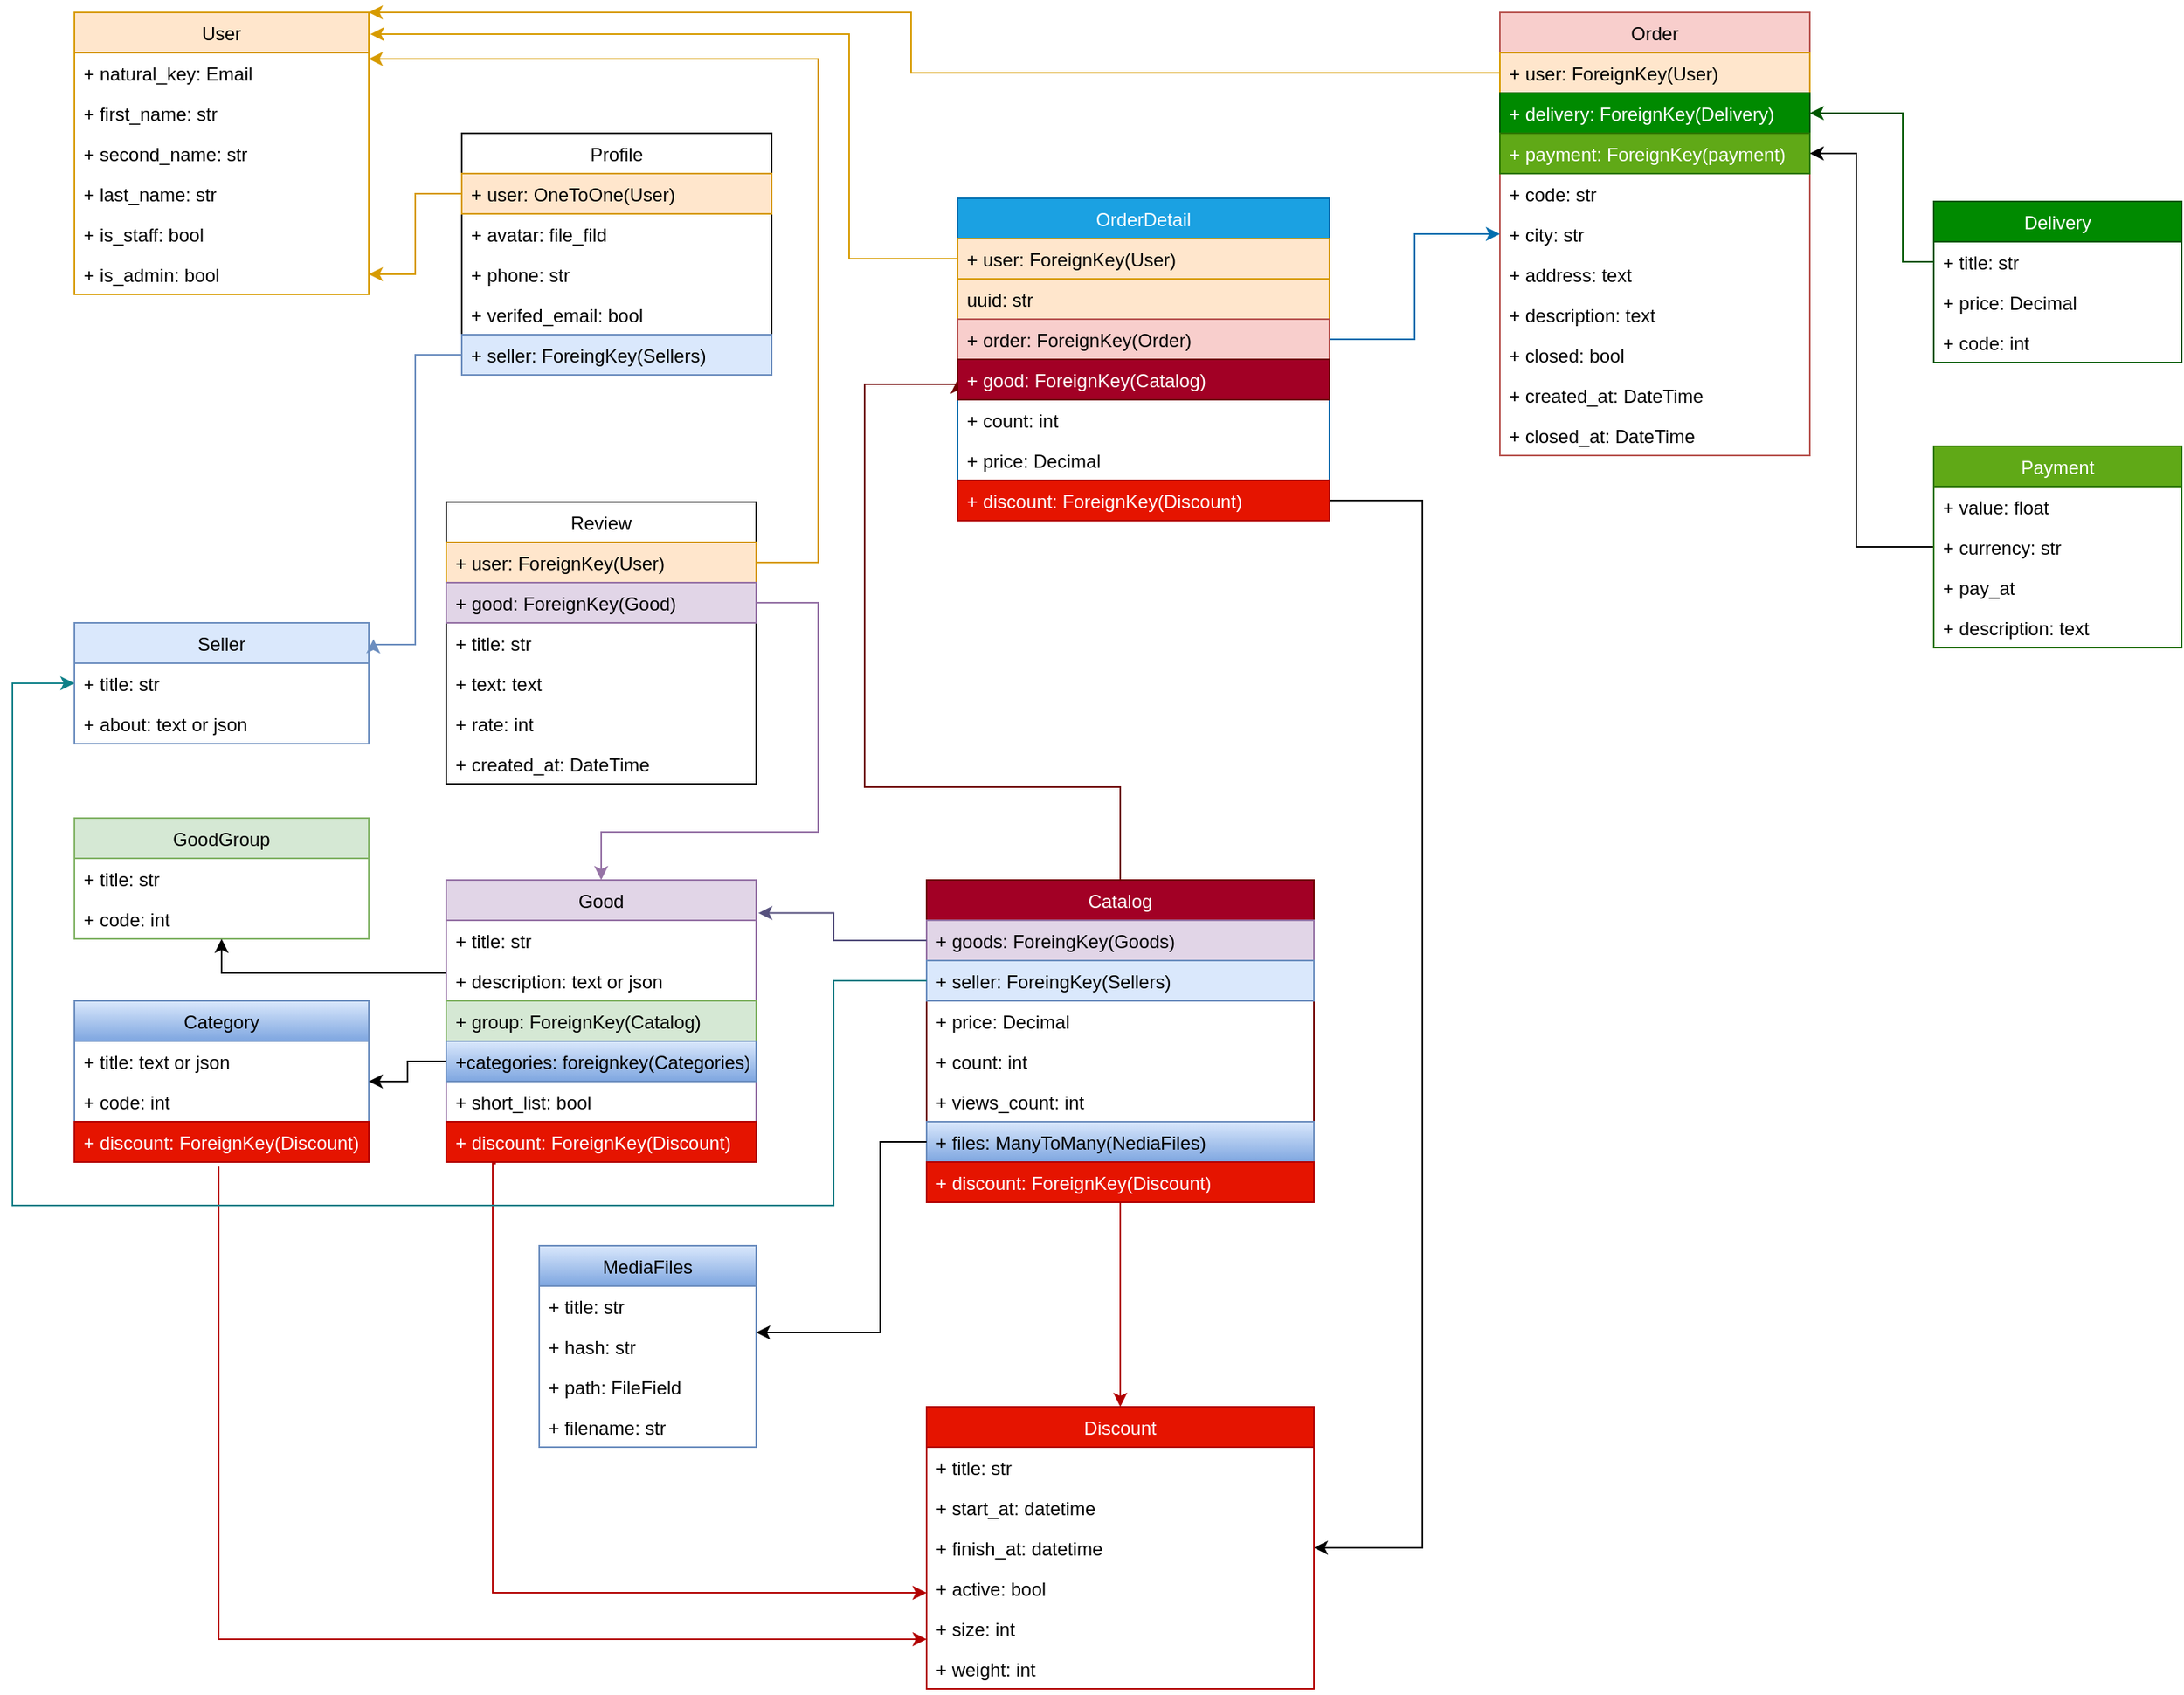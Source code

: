 <mxfile version="15.5.1" type="device"><diagram id="hBrbl2qSpEU2KPxG2gOt" name="Page-1"><mxGraphModel dx="2026" dy="718" grid="1" gridSize="10" guides="1" tooltips="1" connect="1" arrows="1" fold="1" page="1" pageScale="1" pageWidth="827" pageHeight="1169" math="0" shadow="0"><root><mxCell id="0"/><mxCell id="1" parent="0"/><mxCell id="tmOe0WDYp67dT5H5Kmh_-5" value="User" style="swimlane;fontStyle=0;childLayout=stackLayout;horizontal=1;startSize=26;fillColor=#ffe6cc;horizontalStack=0;resizeParent=1;resizeParentMax=0;resizeLast=0;collapsible=1;marginBottom=0;strokeColor=#d79b00;" parent="1" vertex="1"><mxGeometry x="-760" y="40" width="190" height="182" as="geometry"/></mxCell><mxCell id="tmOe0WDYp67dT5H5Kmh_-6" value="+ natural_key: Email&#xA;" style="text;strokeColor=none;fillColor=none;align=left;verticalAlign=top;spacingLeft=4;spacingRight=4;overflow=hidden;rotatable=0;points=[[0,0.5],[1,0.5]];portConstraint=eastwest;" parent="tmOe0WDYp67dT5H5Kmh_-5" vertex="1"><mxGeometry y="26" width="190" height="26" as="geometry"/></mxCell><mxCell id="tmOe0WDYp67dT5H5Kmh_-8" value="+ first_name: str" style="text;strokeColor=none;fillColor=none;align=left;verticalAlign=top;spacingLeft=4;spacingRight=4;overflow=hidden;rotatable=0;points=[[0,0.5],[1,0.5]];portConstraint=eastwest;" parent="tmOe0WDYp67dT5H5Kmh_-5" vertex="1"><mxGeometry y="52" width="190" height="26" as="geometry"/></mxCell><mxCell id="tmOe0WDYp67dT5H5Kmh_-9" value="+ second_name: str" style="text;strokeColor=none;fillColor=none;align=left;verticalAlign=top;spacingLeft=4;spacingRight=4;overflow=hidden;rotatable=0;points=[[0,0.5],[1,0.5]];portConstraint=eastwest;" parent="tmOe0WDYp67dT5H5Kmh_-5" vertex="1"><mxGeometry y="78" width="190" height="26" as="geometry"/></mxCell><mxCell id="tmOe0WDYp67dT5H5Kmh_-10" value="+ last_name: str" style="text;strokeColor=none;fillColor=none;align=left;verticalAlign=top;spacingLeft=4;spacingRight=4;overflow=hidden;rotatable=0;points=[[0,0.5],[1,0.5]];portConstraint=eastwest;" parent="tmOe0WDYp67dT5H5Kmh_-5" vertex="1"><mxGeometry y="104" width="190" height="26" as="geometry"/></mxCell><mxCell id="tmOe0WDYp67dT5H5Kmh_-15" value="+ is_staff: bool" style="text;strokeColor=none;fillColor=none;align=left;verticalAlign=top;spacingLeft=4;spacingRight=4;overflow=hidden;rotatable=0;points=[[0,0.5],[1,0.5]];portConstraint=eastwest;" parent="tmOe0WDYp67dT5H5Kmh_-5" vertex="1"><mxGeometry y="130" width="190" height="26" as="geometry"/></mxCell><mxCell id="tmOe0WDYp67dT5H5Kmh_-16" value="+ is_admin: bool" style="text;strokeColor=none;fillColor=none;align=left;verticalAlign=top;spacingLeft=4;spacingRight=4;overflow=hidden;rotatable=0;points=[[0,0.5],[1,0.5]];portConstraint=eastwest;" parent="tmOe0WDYp67dT5H5Kmh_-5" vertex="1"><mxGeometry y="156" width="190" height="26" as="geometry"/></mxCell><mxCell id="tmOe0WDYp67dT5H5Kmh_-146" value="" style="edgeStyle=orthogonalEdgeStyle;rounded=0;orthogonalLoop=1;jettySize=auto;html=1;entryX=0;entryY=0.5;entryDx=0;entryDy=0;fillColor=#a20025;strokeColor=#6F0000;" parent="1" source="tmOe0WDYp67dT5H5Kmh_-65" target="tmOe0WDYp67dT5H5Kmh_-121" edge="1"><mxGeometry relative="1" as="geometry"><mxPoint x="-300" y="600" as="targetPoint"/><mxPoint x="-270" y="670" as="sourcePoint"/><Array as="points"><mxPoint x="-85" y="540"/><mxPoint x="-250" y="540"/><mxPoint x="-250" y="280"/><mxPoint x="-190" y="280"/></Array></mxGeometry></mxCell><mxCell id="tmOe0WDYp67dT5H5Kmh_-17" value="Good" style="swimlane;fontStyle=0;childLayout=stackLayout;horizontal=1;startSize=26;fillColor=#e1d5e7;horizontalStack=0;resizeParent=1;resizeParentMax=0;resizeLast=0;collapsible=1;marginBottom=0;strokeColor=#9673a6;" parent="1" vertex="1"><mxGeometry x="-520" y="600" width="200" height="182" as="geometry"/></mxCell><mxCell id="tmOe0WDYp67dT5H5Kmh_-19" value="+ title: str" style="text;strokeColor=none;fillColor=none;align=left;verticalAlign=top;spacingLeft=4;spacingRight=4;overflow=hidden;rotatable=0;points=[[0,0.5],[1,0.5]];portConstraint=eastwest;" parent="tmOe0WDYp67dT5H5Kmh_-17" vertex="1"><mxGeometry y="26" width="200" height="26" as="geometry"/></mxCell><mxCell id="tmOe0WDYp67dT5H5Kmh_-18" value="+ description: text or json" style="text;strokeColor=none;fillColor=none;align=left;verticalAlign=top;spacingLeft=4;spacingRight=4;overflow=hidden;rotatable=0;points=[[0,0.5],[1,0.5]];portConstraint=eastwest;" parent="tmOe0WDYp67dT5H5Kmh_-17" vertex="1"><mxGeometry y="52" width="200" height="26" as="geometry"/></mxCell><mxCell id="tmOe0WDYp67dT5H5Kmh_-21" value="+ group: ForeignKey(Catalog)" style="text;strokeColor=#82b366;fillColor=#d5e8d4;align=left;verticalAlign=top;spacingLeft=4;spacingRight=4;overflow=hidden;rotatable=0;points=[[0,0.5],[1,0.5]];portConstraint=eastwest;" parent="tmOe0WDYp67dT5H5Kmh_-17" vertex="1"><mxGeometry y="78" width="200" height="26" as="geometry"/></mxCell><mxCell id="tmOe0WDYp67dT5H5Kmh_-20" value="+categories: foreignkey(Categories)" style="text;strokeColor=#6c8ebf;fillColor=#dae8fc;align=left;verticalAlign=top;spacingLeft=4;spacingRight=4;overflow=hidden;rotatable=0;points=[[0,0.5],[1,0.5]];portConstraint=eastwest;gradientColor=#7ea6e0;" parent="tmOe0WDYp67dT5H5Kmh_-17" vertex="1"><mxGeometry y="104" width="200" height="26" as="geometry"/></mxCell><mxCell id="tmOe0WDYp67dT5H5Kmh_-23" value="+ short_list: bool" style="text;strokeColor=none;fillColor=none;align=left;verticalAlign=top;spacingLeft=4;spacingRight=4;overflow=hidden;rotatable=0;points=[[0,0.5],[1,0.5]];portConstraint=eastwest;" parent="tmOe0WDYp67dT5H5Kmh_-17" vertex="1"><mxGeometry y="130" width="200" height="26" as="geometry"/></mxCell><mxCell id="tmOe0WDYp67dT5H5Kmh_-25" value="+ discount: ForeignKey(Discount)" style="text;strokeColor=#B20000;fillColor=#e51400;align=left;verticalAlign=top;spacingLeft=4;spacingRight=4;overflow=hidden;rotatable=0;points=[[0,0.5],[1,0.5]];portConstraint=eastwest;fontColor=#ffffff;" parent="tmOe0WDYp67dT5H5Kmh_-17" vertex="1"><mxGeometry y="156" width="200" height="26" as="geometry"/></mxCell><mxCell id="tmOe0WDYp67dT5H5Kmh_-27" value="GoodGroup" style="swimlane;fontStyle=0;childLayout=stackLayout;horizontal=1;startSize=26;fillColor=#d5e8d4;horizontalStack=0;resizeParent=1;resizeParentMax=0;resizeLast=0;collapsible=1;marginBottom=0;strokeColor=#82b366;" parent="1" vertex="1"><mxGeometry x="-760" y="560" width="190" height="78" as="geometry"/></mxCell><mxCell id="tmOe0WDYp67dT5H5Kmh_-28" value="+ title: str" style="text;strokeColor=none;fillColor=none;align=left;verticalAlign=top;spacingLeft=4;spacingRight=4;overflow=hidden;rotatable=0;points=[[0,0.5],[1,0.5]];portConstraint=eastwest;" parent="tmOe0WDYp67dT5H5Kmh_-27" vertex="1"><mxGeometry y="26" width="190" height="26" as="geometry"/></mxCell><mxCell id="tmOe0WDYp67dT5H5Kmh_-29" value="+ code: int" style="text;strokeColor=none;fillColor=none;align=left;verticalAlign=top;spacingLeft=4;spacingRight=4;overflow=hidden;rotatable=0;points=[[0,0.5],[1,0.5]];portConstraint=eastwest;" parent="tmOe0WDYp67dT5H5Kmh_-27" vertex="1"><mxGeometry y="52" width="190" height="26" as="geometry"/></mxCell><mxCell id="tmOe0WDYp67dT5H5Kmh_-40" value="Seller" style="swimlane;fontStyle=0;childLayout=stackLayout;horizontal=1;startSize=26;horizontalStack=0;resizeParent=1;resizeParentMax=0;resizeLast=0;collapsible=1;marginBottom=0;fillColor=#dae8fc;strokeColor=#6c8ebf;" parent="1" vertex="1"><mxGeometry x="-760" y="434" width="190" height="78" as="geometry"/></mxCell><mxCell id="tmOe0WDYp67dT5H5Kmh_-43" value="+ title: str" style="text;strokeColor=none;fillColor=none;align=left;verticalAlign=top;spacingLeft=4;spacingRight=4;overflow=hidden;rotatable=0;points=[[0,0.5],[1,0.5]];portConstraint=eastwest;" parent="tmOe0WDYp67dT5H5Kmh_-40" vertex="1"><mxGeometry y="26" width="190" height="26" as="geometry"/></mxCell><mxCell id="tmOe0WDYp67dT5H5Kmh_-46" value="+ about: text or json" style="text;strokeColor=none;fillColor=none;align=left;verticalAlign=top;spacingLeft=4;spacingRight=4;overflow=hidden;rotatable=0;points=[[0,0.5],[1,0.5]];portConstraint=eastwest;" parent="tmOe0WDYp67dT5H5Kmh_-40" vertex="1"><mxGeometry y="52" width="190" height="26" as="geometry"/></mxCell><mxCell id="tmOe0WDYp67dT5H5Kmh_-49" value="Category" style="swimlane;fontStyle=0;childLayout=stackLayout;horizontal=1;startSize=26;fillColor=#dae8fc;horizontalStack=0;resizeParent=1;resizeParentMax=0;resizeLast=0;collapsible=1;marginBottom=0;gradientColor=#7ea6e0;strokeColor=#6c8ebf;" parent="1" vertex="1"><mxGeometry x="-760" y="678" width="190" height="104" as="geometry"/></mxCell><mxCell id="tmOe0WDYp67dT5H5Kmh_-50" value="+ title: text or json" style="text;strokeColor=none;fillColor=none;align=left;verticalAlign=top;spacingLeft=4;spacingRight=4;overflow=hidden;rotatable=0;points=[[0,0.5],[1,0.5]];portConstraint=eastwest;" parent="tmOe0WDYp67dT5H5Kmh_-49" vertex="1"><mxGeometry y="26" width="190" height="26" as="geometry"/></mxCell><mxCell id="eDCV_LuktwVyOiqO5FAB-6" value="+ code: int&#xA;" style="text;strokeColor=none;fillColor=none;align=left;verticalAlign=top;spacingLeft=4;spacingRight=4;overflow=hidden;rotatable=0;points=[[0,0.5],[1,0.5]];portConstraint=eastwest;" parent="tmOe0WDYp67dT5H5Kmh_-49" vertex="1"><mxGeometry y="52" width="190" height="26" as="geometry"/></mxCell><mxCell id="tmOe0WDYp67dT5H5Kmh_-53" value="+ discount: ForeignKey(Discount)" style="text;strokeColor=#B20000;fillColor=#e51400;align=left;verticalAlign=top;spacingLeft=4;spacingRight=4;overflow=hidden;rotatable=0;points=[[0,0.5],[1,0.5]];portConstraint=eastwest;fontColor=#ffffff;" parent="tmOe0WDYp67dT5H5Kmh_-49" vertex="1"><mxGeometry y="78" width="190" height="26" as="geometry"/></mxCell><mxCell id="tmOe0WDYp67dT5H5Kmh_-159" value="" style="edgeStyle=orthogonalEdgeStyle;rounded=0;orthogonalLoop=1;jettySize=auto;html=1;fillColor=#e1d5e7;strokeColor=#9673a6;exitX=1;exitY=0.5;exitDx=0;exitDy=0;" parent="1" source="tmOe0WDYp67dT5H5Kmh_-58" edge="1"><mxGeometry relative="1" as="geometry"><mxPoint x="-420" y="600" as="targetPoint"/><Array as="points"><mxPoint x="-280" y="421"/><mxPoint x="-280" y="569"/><mxPoint x="-420" y="569"/></Array></mxGeometry></mxCell><mxCell id="tmOe0WDYp67dT5H5Kmh_-54" value="Review" style="swimlane;fontStyle=0;childLayout=stackLayout;horizontal=1;startSize=26;fillColor=none;horizontalStack=0;resizeParent=1;resizeParentMax=0;resizeLast=0;collapsible=1;marginBottom=0;" parent="1" vertex="1"><mxGeometry x="-520" y="356" width="200" height="182" as="geometry"/></mxCell><mxCell id="tmOe0WDYp67dT5H5Kmh_-55" value="+ user: ForeignKey(User)" style="text;strokeColor=#d79b00;fillColor=#ffe6cc;align=left;verticalAlign=top;spacingLeft=4;spacingRight=4;overflow=hidden;rotatable=0;points=[[0,0.5],[1,0.5]];portConstraint=eastwest;" parent="tmOe0WDYp67dT5H5Kmh_-54" vertex="1"><mxGeometry y="26" width="200" height="26" as="geometry"/></mxCell><mxCell id="tmOe0WDYp67dT5H5Kmh_-58" value="+ good: ForeignKey(Good)" style="text;strokeColor=#9673a6;fillColor=#e1d5e7;align=left;verticalAlign=top;spacingLeft=4;spacingRight=4;overflow=hidden;rotatable=0;points=[[0,0.5],[1,0.5]];portConstraint=eastwest;" parent="tmOe0WDYp67dT5H5Kmh_-54" vertex="1"><mxGeometry y="52" width="200" height="26" as="geometry"/></mxCell><mxCell id="tmOe0WDYp67dT5H5Kmh_-59" value="+ title: str" style="text;strokeColor=none;fillColor=none;align=left;verticalAlign=top;spacingLeft=4;spacingRight=4;overflow=hidden;rotatable=0;points=[[0,0.5],[1,0.5]];portConstraint=eastwest;" parent="tmOe0WDYp67dT5H5Kmh_-54" vertex="1"><mxGeometry y="78" width="200" height="26" as="geometry"/></mxCell><mxCell id="tmOe0WDYp67dT5H5Kmh_-60" value="+ text: text" style="text;strokeColor=none;fillColor=none;align=left;verticalAlign=top;spacingLeft=4;spacingRight=4;overflow=hidden;rotatable=0;points=[[0,0.5],[1,0.5]];portConstraint=eastwest;" parent="tmOe0WDYp67dT5H5Kmh_-54" vertex="1"><mxGeometry y="104" width="200" height="26" as="geometry"/></mxCell><mxCell id="tmOe0WDYp67dT5H5Kmh_-61" value="+ rate: int" style="text;strokeColor=none;fillColor=none;align=left;verticalAlign=top;spacingLeft=4;spacingRight=4;overflow=hidden;rotatable=0;points=[[0,0.5],[1,0.5]];portConstraint=eastwest;" parent="tmOe0WDYp67dT5H5Kmh_-54" vertex="1"><mxGeometry y="130" width="200" height="26" as="geometry"/></mxCell><mxCell id="tmOe0WDYp67dT5H5Kmh_-62" value="+ created_at: DateTime" style="text;strokeColor=none;fillColor=none;align=left;verticalAlign=top;spacingLeft=4;spacingRight=4;overflow=hidden;rotatable=0;points=[[0,0.5],[1,0.5]];portConstraint=eastwest;" parent="tmOe0WDYp67dT5H5Kmh_-54" vertex="1"><mxGeometry y="156" width="200" height="26" as="geometry"/></mxCell><mxCell id="tmOe0WDYp67dT5H5Kmh_-65" value="Catalog" style="swimlane;fontStyle=0;childLayout=stackLayout;horizontal=1;startSize=26;fillColor=#a20025;horizontalStack=0;resizeParent=1;resizeParentMax=0;resizeLast=0;collapsible=1;marginBottom=0;strokeColor=#6F0000;fontColor=#ffffff;" parent="1" vertex="1"><mxGeometry x="-210" y="600" width="250" height="208" as="geometry"/></mxCell><mxCell id="tmOe0WDYp67dT5H5Kmh_-68" value="+ goods: ForeingKey(Goods)&#xA;" style="text;strokeColor=#9673a6;fillColor=#e1d5e7;align=left;verticalAlign=top;spacingLeft=4;spacingRight=4;overflow=hidden;rotatable=0;points=[[0,0.5],[1,0.5]];portConstraint=eastwest;" parent="tmOe0WDYp67dT5H5Kmh_-65" vertex="1"><mxGeometry y="26" width="250" height="26" as="geometry"/></mxCell><mxCell id="tmOe0WDYp67dT5H5Kmh_-66" value="+ seller: ForeingKey(Sellers)" style="text;strokeColor=#6c8ebf;fillColor=#dae8fc;align=left;verticalAlign=top;spacingLeft=4;spacingRight=4;overflow=hidden;rotatable=0;points=[[0,0.5],[1,0.5]];portConstraint=eastwest;" parent="tmOe0WDYp67dT5H5Kmh_-65" vertex="1"><mxGeometry y="52" width="250" height="26" as="geometry"/></mxCell><mxCell id="tmOe0WDYp67dT5H5Kmh_-69" value="+ price: Decimal" style="text;strokeColor=none;fillColor=none;align=left;verticalAlign=top;spacingLeft=4;spacingRight=4;overflow=hidden;rotatable=0;points=[[0,0.5],[1,0.5]];portConstraint=eastwest;" parent="tmOe0WDYp67dT5H5Kmh_-65" vertex="1"><mxGeometry y="78" width="250" height="26" as="geometry"/></mxCell><mxCell id="tmOe0WDYp67dT5H5Kmh_-71" value="+ count: int" style="text;strokeColor=none;fillColor=none;align=left;verticalAlign=top;spacingLeft=4;spacingRight=4;overflow=hidden;rotatable=0;points=[[0,0.5],[1,0.5]];portConstraint=eastwest;" parent="tmOe0WDYp67dT5H5Kmh_-65" vertex="1"><mxGeometry y="104" width="250" height="26" as="geometry"/></mxCell><mxCell id="tmOe0WDYp67dT5H5Kmh_-72" value="+ views_count: int" style="text;strokeColor=none;fillColor=none;align=left;verticalAlign=top;spacingLeft=4;spacingRight=4;overflow=hidden;rotatable=0;points=[[0,0.5],[1,0.5]];portConstraint=eastwest;" parent="tmOe0WDYp67dT5H5Kmh_-65" vertex="1"><mxGeometry y="130" width="250" height="26" as="geometry"/></mxCell><mxCell id="CtLzPPDoE7K6cdrDMzHm-5" value="+ files: ManyToMany(NediaFiles)" style="text;strokeColor=#6c8ebf;fillColor=#dae8fc;align=left;verticalAlign=top;spacingLeft=4;spacingRight=4;overflow=hidden;rotatable=0;points=[[0,0.5],[1,0.5]];portConstraint=eastwest;gradientColor=#7ea6e0;" vertex="1" parent="tmOe0WDYp67dT5H5Kmh_-65"><mxGeometry y="156" width="250" height="26" as="geometry"/></mxCell><mxCell id="tmOe0WDYp67dT5H5Kmh_-74" value="+ discount: ForeignKey(Discount)" style="text;strokeColor=#B20000;fillColor=#e51400;align=left;verticalAlign=top;spacingLeft=4;spacingRight=4;overflow=hidden;rotatable=0;points=[[0,0.5],[1,0.5]];portConstraint=eastwest;fontColor=#ffffff;" parent="tmOe0WDYp67dT5H5Kmh_-65" vertex="1"><mxGeometry y="182" width="250" height="26" as="geometry"/></mxCell><mxCell id="tmOe0WDYp67dT5H5Kmh_-87" value="Delivery" style="swimlane;fontStyle=0;childLayout=stackLayout;horizontal=1;startSize=26;fillColor=#008a00;horizontalStack=0;resizeParent=1;resizeParentMax=0;resizeLast=0;collapsible=1;marginBottom=0;strokeColor=#005700;fontColor=#ffffff;" parent="1" vertex="1"><mxGeometry x="440" y="162" width="160" height="104" as="geometry"/></mxCell><mxCell id="tmOe0WDYp67dT5H5Kmh_-88" value="+ title: str" style="text;strokeColor=none;fillColor=none;align=left;verticalAlign=top;spacingLeft=4;spacingRight=4;overflow=hidden;rotatable=0;points=[[0,0.5],[1,0.5]];portConstraint=eastwest;" parent="tmOe0WDYp67dT5H5Kmh_-87" vertex="1"><mxGeometry y="26" width="160" height="26" as="geometry"/></mxCell><mxCell id="tmOe0WDYp67dT5H5Kmh_-89" value="+ price: Decimal" style="text;strokeColor=none;fillColor=none;align=left;verticalAlign=top;spacingLeft=4;spacingRight=4;overflow=hidden;rotatable=0;points=[[0,0.5],[1,0.5]];portConstraint=eastwest;" parent="tmOe0WDYp67dT5H5Kmh_-87" vertex="1"><mxGeometry y="52" width="160" height="26" as="geometry"/></mxCell><mxCell id="eDCV_LuktwVyOiqO5FAB-11" value="+ code: int" style="text;strokeColor=none;fillColor=none;align=left;verticalAlign=top;spacingLeft=4;spacingRight=4;overflow=hidden;rotatable=0;points=[[0,0.5],[1,0.5]];portConstraint=eastwest;" parent="tmOe0WDYp67dT5H5Kmh_-87" vertex="1"><mxGeometry y="78" width="160" height="26" as="geometry"/></mxCell><mxCell id="tmOe0WDYp67dT5H5Kmh_-91" value="Order" style="swimlane;fontStyle=0;childLayout=stackLayout;horizontal=1;startSize=26;fillColor=#f8cecc;horizontalStack=0;resizeParent=1;resizeParentMax=0;resizeLast=0;collapsible=1;marginBottom=0;strokeColor=#b85450;" parent="1" vertex="1"><mxGeometry x="160" y="40" width="200" height="286" as="geometry"/></mxCell><mxCell id="tmOe0WDYp67dT5H5Kmh_-93" value="+ user: ForeignKey(User)" style="text;strokeColor=#d79b00;fillColor=#ffe6cc;align=left;verticalAlign=top;spacingLeft=4;spacingRight=4;overflow=hidden;rotatable=0;points=[[0,0.5],[1,0.5]];portConstraint=eastwest;" parent="tmOe0WDYp67dT5H5Kmh_-91" vertex="1"><mxGeometry y="26" width="200" height="26" as="geometry"/></mxCell><mxCell id="tmOe0WDYp67dT5H5Kmh_-100" value="+ delivery: ForeignKey(Delivery)" style="text;strokeColor=#005700;fillColor=#008a00;align=left;verticalAlign=top;spacingLeft=4;spacingRight=4;overflow=hidden;rotatable=0;points=[[0,0.5],[1,0.5]];portConstraint=eastwest;fontColor=#ffffff;" parent="tmOe0WDYp67dT5H5Kmh_-91" vertex="1"><mxGeometry y="52" width="200" height="26" as="geometry"/></mxCell><mxCell id="tmOe0WDYp67dT5H5Kmh_-123" value="+ payment: ForeignKey(payment)" style="text;strokeColor=#2D7600;fillColor=#60a917;align=left;verticalAlign=top;spacingLeft=4;spacingRight=4;overflow=hidden;rotatable=0;points=[[0,0.5],[1,0.5]];portConstraint=eastwest;fontColor=#ffffff;" parent="tmOe0WDYp67dT5H5Kmh_-91" vertex="1"><mxGeometry y="78" width="200" height="26" as="geometry"/></mxCell><mxCell id="tmOe0WDYp67dT5H5Kmh_-92" value="+ code: str" style="text;strokeColor=none;fillColor=none;align=left;verticalAlign=top;spacingLeft=4;spacingRight=4;overflow=hidden;rotatable=0;points=[[0,0.5],[1,0.5]];portConstraint=eastwest;" parent="tmOe0WDYp67dT5H5Kmh_-91" vertex="1"><mxGeometry y="104" width="200" height="26" as="geometry"/></mxCell><mxCell id="tmOe0WDYp67dT5H5Kmh_-101" value="+ city: str" style="text;strokeColor=none;fillColor=none;align=left;verticalAlign=top;spacingLeft=4;spacingRight=4;overflow=hidden;rotatable=0;points=[[0,0.5],[1,0.5]];portConstraint=eastwest;" parent="tmOe0WDYp67dT5H5Kmh_-91" vertex="1"><mxGeometry y="130" width="200" height="26" as="geometry"/></mxCell><mxCell id="tmOe0WDYp67dT5H5Kmh_-102" value="+ address: text" style="text;strokeColor=none;fillColor=none;align=left;verticalAlign=top;spacingLeft=4;spacingRight=4;overflow=hidden;rotatable=0;points=[[0,0.5],[1,0.5]];portConstraint=eastwest;" parent="tmOe0WDYp67dT5H5Kmh_-91" vertex="1"><mxGeometry y="156" width="200" height="26" as="geometry"/></mxCell><mxCell id="tmOe0WDYp67dT5H5Kmh_-103" value="+ description: text" style="text;strokeColor=none;fillColor=none;align=left;verticalAlign=top;spacingLeft=4;spacingRight=4;overflow=hidden;rotatable=0;points=[[0,0.5],[1,0.5]];portConstraint=eastwest;" parent="tmOe0WDYp67dT5H5Kmh_-91" vertex="1"><mxGeometry y="182" width="200" height="26" as="geometry"/></mxCell><mxCell id="hES59cjHhS9RjxS_YQ66-1" value="+ closed: bool" style="text;strokeColor=none;fillColor=none;align=left;verticalAlign=top;spacingLeft=4;spacingRight=4;overflow=hidden;rotatable=0;points=[[0,0.5],[1,0.5]];portConstraint=eastwest;" parent="tmOe0WDYp67dT5H5Kmh_-91" vertex="1"><mxGeometry y="208" width="200" height="26" as="geometry"/></mxCell><mxCell id="tmOe0WDYp67dT5H5Kmh_-94" value="+ created_at: DateTime&#xA;" style="text;strokeColor=none;fillColor=none;align=left;verticalAlign=top;spacingLeft=4;spacingRight=4;overflow=hidden;rotatable=0;points=[[0,0.5],[1,0.5]];portConstraint=eastwest;" parent="tmOe0WDYp67dT5H5Kmh_-91" vertex="1"><mxGeometry y="234" width="200" height="26" as="geometry"/></mxCell><mxCell id="eDCV_LuktwVyOiqO5FAB-9" value="+ closed_at: DateTime&#xA;" style="text;strokeColor=none;fillColor=none;align=left;verticalAlign=top;spacingLeft=4;spacingRight=4;overflow=hidden;rotatable=0;points=[[0,0.5],[1,0.5]];portConstraint=eastwest;" parent="tmOe0WDYp67dT5H5Kmh_-91" vertex="1"><mxGeometry y="260" width="200" height="26" as="geometry"/></mxCell><mxCell id="tmOe0WDYp67dT5H5Kmh_-151" value="" style="edgeStyle=orthogonalEdgeStyle;rounded=0;orthogonalLoop=1;jettySize=auto;html=1;entryX=1;entryY=0.5;entryDx=0;entryDy=0;exitX=0;exitY=0.5;exitDx=0;exitDy=0;" parent="1" source="tmOe0WDYp67dT5H5Kmh_-114" target="tmOe0WDYp67dT5H5Kmh_-123" edge="1"><mxGeometry relative="1" as="geometry"><mxPoint x="160" y="577" as="targetPoint"/><Array as="points"><mxPoint x="390" y="385"/><mxPoint x="390" y="131"/></Array></mxGeometry></mxCell><mxCell id="tmOe0WDYp67dT5H5Kmh_-112" value="Payment" style="swimlane;fontStyle=0;childLayout=stackLayout;horizontal=1;startSize=26;fillColor=#60a917;horizontalStack=0;resizeParent=1;resizeParentMax=0;resizeLast=0;collapsible=1;marginBottom=0;strokeColor=#2D7600;fontColor=#ffffff;" parent="1" vertex="1"><mxGeometry x="440" y="320" width="160" height="130" as="geometry"/></mxCell><mxCell id="tmOe0WDYp67dT5H5Kmh_-113" value="+ value: float" style="text;strokeColor=none;fillColor=none;align=left;verticalAlign=top;spacingLeft=4;spacingRight=4;overflow=hidden;rotatable=0;points=[[0,0.5],[1,0.5]];portConstraint=eastwest;" parent="tmOe0WDYp67dT5H5Kmh_-112" vertex="1"><mxGeometry y="26" width="160" height="26" as="geometry"/></mxCell><mxCell id="tmOe0WDYp67dT5H5Kmh_-114" value="+ currency: str" style="text;strokeColor=none;fillColor=none;align=left;verticalAlign=top;spacingLeft=4;spacingRight=4;overflow=hidden;rotatable=0;points=[[0,0.5],[1,0.5]];portConstraint=eastwest;" parent="tmOe0WDYp67dT5H5Kmh_-112" vertex="1"><mxGeometry y="52" width="160" height="26" as="geometry"/></mxCell><mxCell id="tmOe0WDYp67dT5H5Kmh_-115" value="+ pay_at" style="text;strokeColor=none;fillColor=none;align=left;verticalAlign=top;spacingLeft=4;spacingRight=4;overflow=hidden;rotatable=0;points=[[0,0.5],[1,0.5]];portConstraint=eastwest;" parent="tmOe0WDYp67dT5H5Kmh_-112" vertex="1"><mxGeometry y="78" width="160" height="26" as="geometry"/></mxCell><mxCell id="tmOe0WDYp67dT5H5Kmh_-116" value="+ description: text" style="text;strokeColor=none;fillColor=none;align=left;verticalAlign=top;spacingLeft=4;spacingRight=4;overflow=hidden;rotatable=0;points=[[0,0.5],[1,0.5]];portConstraint=eastwest;" parent="tmOe0WDYp67dT5H5Kmh_-112" vertex="1"><mxGeometry y="104" width="160" height="26" as="geometry"/></mxCell><mxCell id="hES59cjHhS9RjxS_YQ66-5" value="" style="edgeStyle=orthogonalEdgeStyle;rounded=0;orthogonalLoop=1;jettySize=auto;html=1;entryX=1.005;entryY=0.077;entryDx=0;entryDy=0;entryPerimeter=0;fillColor=#ffe6cc;strokeColor=#d79b00;" parent="1" source="hES59cjHhS9RjxS_YQ66-2" target="tmOe0WDYp67dT5H5Kmh_-5" edge="1"><mxGeometry relative="1" as="geometry"><mxPoint x="-270" y="251" as="targetPoint"/><Array as="points"><mxPoint x="-260" y="199"/><mxPoint x="-260" y="54"/></Array></mxGeometry></mxCell><mxCell id="hES59cjHhS9RjxS_YQ66-8" value="" style="edgeStyle=orthogonalEdgeStyle;rounded=0;orthogonalLoop=1;jettySize=auto;html=1;entryX=1;entryY=0.5;entryDx=0;entryDy=0;" parent="1" source="eDCV_LuktwVyOiqO5FAB-10" target="tmOe0WDYp67dT5H5Kmh_-129" edge="1"><mxGeometry relative="1" as="geometry"><mxPoint x="-70" y="448" as="targetPoint"/><Array as="points"><mxPoint x="110" y="355"/><mxPoint x="110" y="1031"/></Array></mxGeometry></mxCell><mxCell id="tmOe0WDYp67dT5H5Kmh_-118" value="OrderDetail" style="swimlane;fontStyle=0;childLayout=stackLayout;horizontal=1;startSize=26;fillColor=#1ba1e2;horizontalStack=0;resizeParent=1;resizeParentMax=0;resizeLast=0;collapsible=1;marginBottom=0;strokeColor=#006EAF;fontColor=#ffffff;" parent="1" vertex="1"><mxGeometry x="-190" y="160" width="240" height="208" as="geometry"/></mxCell><mxCell id="hES59cjHhS9RjxS_YQ66-2" value="+ user: ForeignKey(User)" style="text;strokeColor=#d79b00;fillColor=#ffe6cc;align=left;verticalAlign=top;spacingLeft=4;spacingRight=4;overflow=hidden;rotatable=0;points=[[0,0.5],[1,0.5]];portConstraint=eastwest;" parent="tmOe0WDYp67dT5H5Kmh_-118" vertex="1"><mxGeometry y="26" width="240" height="26" as="geometry"/></mxCell><mxCell id="hES59cjHhS9RjxS_YQ66-6" value="uuid: str" style="text;strokeColor=#d79b00;fillColor=#ffe6cc;align=left;verticalAlign=top;spacingLeft=4;spacingRight=4;overflow=hidden;rotatable=0;points=[[0,0.5],[1,0.5]];portConstraint=eastwest;" parent="tmOe0WDYp67dT5H5Kmh_-118" vertex="1"><mxGeometry y="52" width="240" height="26" as="geometry"/></mxCell><mxCell id="tmOe0WDYp67dT5H5Kmh_-120" value="+ order: ForeignKey(Order)" style="text;strokeColor=#b85450;fillColor=#f8cecc;align=left;verticalAlign=top;spacingLeft=4;spacingRight=4;overflow=hidden;rotatable=0;points=[[0,0.5],[1,0.5]];portConstraint=eastwest;" parent="tmOe0WDYp67dT5H5Kmh_-118" vertex="1"><mxGeometry y="78" width="240" height="26" as="geometry"/></mxCell><mxCell id="tmOe0WDYp67dT5H5Kmh_-121" value="+ good: ForeignKey(Catalog)" style="text;strokeColor=#6F0000;fillColor=#a20025;align=left;verticalAlign=top;spacingLeft=4;spacingRight=4;overflow=hidden;rotatable=0;points=[[0,0.5],[1,0.5]];portConstraint=eastwest;fontColor=#ffffff;" parent="tmOe0WDYp67dT5H5Kmh_-118" vertex="1"><mxGeometry y="104" width="240" height="26" as="geometry"/></mxCell><mxCell id="tmOe0WDYp67dT5H5Kmh_-124" value="+ count: int" style="text;strokeColor=none;fillColor=none;align=left;verticalAlign=top;spacingLeft=4;spacingRight=4;overflow=hidden;rotatable=0;points=[[0,0.5],[1,0.5]];portConstraint=eastwest;" parent="tmOe0WDYp67dT5H5Kmh_-118" vertex="1"><mxGeometry y="130" width="240" height="26" as="geometry"/></mxCell><mxCell id="eDCV_LuktwVyOiqO5FAB-7" value="+ price: Decimal&#xA;" style="text;strokeColor=none;fillColor=none;align=left;verticalAlign=top;spacingLeft=4;spacingRight=4;overflow=hidden;rotatable=0;points=[[0,0.5],[1,0.5]];portConstraint=eastwest;" parent="tmOe0WDYp67dT5H5Kmh_-118" vertex="1"><mxGeometry y="156" width="240" height="26" as="geometry"/></mxCell><mxCell id="eDCV_LuktwVyOiqO5FAB-10" value="+ discount: ForeignKey(Discount)" style="text;strokeColor=#B20000;fillColor=#e51400;align=left;verticalAlign=top;spacingLeft=4;spacingRight=4;overflow=hidden;rotatable=0;points=[[0,0.5],[1,0.5]];portConstraint=eastwest;fontColor=#ffffff;" parent="tmOe0WDYp67dT5H5Kmh_-118" vertex="1"><mxGeometry y="182" width="240" height="26" as="geometry"/></mxCell><mxCell id="tmOe0WDYp67dT5H5Kmh_-129" value="Discount" style="swimlane;fontStyle=0;childLayout=stackLayout;horizontal=1;startSize=26;fillColor=#e51400;horizontalStack=0;resizeParent=1;resizeParentMax=0;resizeLast=0;collapsible=1;marginBottom=0;strokeColor=#B20000;fontColor=#ffffff;" parent="1" vertex="1"><mxGeometry x="-210" y="940" width="250" height="182" as="geometry"/></mxCell><mxCell id="tmOe0WDYp67dT5H5Kmh_-130" value="+ title: str" style="text;strokeColor=none;fillColor=none;align=left;verticalAlign=top;spacingLeft=4;spacingRight=4;overflow=hidden;rotatable=0;points=[[0,0.5],[1,0.5]];portConstraint=eastwest;" parent="tmOe0WDYp67dT5H5Kmh_-129" vertex="1"><mxGeometry y="26" width="250" height="26" as="geometry"/></mxCell><mxCell id="tmOe0WDYp67dT5H5Kmh_-131" value="+ start_at: datetime" style="text;strokeColor=none;fillColor=none;align=left;verticalAlign=top;spacingLeft=4;spacingRight=4;overflow=hidden;rotatable=0;points=[[0,0.5],[1,0.5]];portConstraint=eastwest;" parent="tmOe0WDYp67dT5H5Kmh_-129" vertex="1"><mxGeometry y="52" width="250" height="26" as="geometry"/></mxCell><mxCell id="tmOe0WDYp67dT5H5Kmh_-132" value="+ finish_at: datetime" style="text;strokeColor=none;fillColor=none;align=left;verticalAlign=top;spacingLeft=4;spacingRight=4;overflow=hidden;rotatable=0;points=[[0,0.5],[1,0.5]];portConstraint=eastwest;" parent="tmOe0WDYp67dT5H5Kmh_-129" vertex="1"><mxGeometry y="78" width="250" height="26" as="geometry"/></mxCell><mxCell id="tmOe0WDYp67dT5H5Kmh_-133" value="+ active: bool" style="text;strokeColor=none;fillColor=none;align=left;verticalAlign=top;spacingLeft=4;spacingRight=4;overflow=hidden;rotatable=0;points=[[0,0.5],[1,0.5]];portConstraint=eastwest;" parent="tmOe0WDYp67dT5H5Kmh_-129" vertex="1"><mxGeometry y="104" width="250" height="26" as="geometry"/></mxCell><mxCell id="tmOe0WDYp67dT5H5Kmh_-135" value="+ size: int" style="text;strokeColor=none;fillColor=none;align=left;verticalAlign=top;spacingLeft=4;spacingRight=4;overflow=hidden;rotatable=0;points=[[0,0.5],[1,0.5]];portConstraint=eastwest;" parent="tmOe0WDYp67dT5H5Kmh_-129" vertex="1"><mxGeometry y="130" width="250" height="26" as="geometry"/></mxCell><mxCell id="tmOe0WDYp67dT5H5Kmh_-136" value="+ weight: int" style="text;strokeColor=none;fillColor=none;align=left;verticalAlign=top;spacingLeft=4;spacingRight=4;overflow=hidden;rotatable=0;points=[[0,0.5],[1,0.5]];portConstraint=eastwest;" parent="tmOe0WDYp67dT5H5Kmh_-129" vertex="1"><mxGeometry y="156" width="250" height="26" as="geometry"/></mxCell><mxCell id="tmOe0WDYp67dT5H5Kmh_-152" value="" style="edgeStyle=orthogonalEdgeStyle;rounded=0;orthogonalLoop=1;jettySize=auto;html=1;entryX=1;entryY=0.5;entryDx=0;entryDy=0;fillColor=#008a00;strokeColor=#005700;" parent="1" source="tmOe0WDYp67dT5H5Kmh_-88" target="tmOe0WDYp67dT5H5Kmh_-100" edge="1"><mxGeometry relative="1" as="geometry"><Array as="points"><mxPoint x="420" y="201"/><mxPoint x="420" y="105"/></Array></mxGeometry></mxCell><mxCell id="eDCV_LuktwVyOiqO5FAB-12" value="Profile" style="swimlane;fontStyle=0;childLayout=stackLayout;horizontal=1;startSize=26;fillColor=none;horizontalStack=0;resizeParent=1;resizeParentMax=0;resizeLast=0;collapsible=1;marginBottom=0;" parent="1" vertex="1"><mxGeometry x="-510" y="118" width="200" height="156" as="geometry"/></mxCell><mxCell id="eDCV_LuktwVyOiqO5FAB-18" value="+ user: OneToOne(User)" style="text;strokeColor=#d79b00;fillColor=#ffe6cc;align=left;verticalAlign=top;spacingLeft=4;spacingRight=4;overflow=hidden;rotatable=0;points=[[0,0.5],[1,0.5]];portConstraint=eastwest;" parent="eDCV_LuktwVyOiqO5FAB-12" vertex="1"><mxGeometry y="26" width="200" height="26" as="geometry"/></mxCell><mxCell id="tmOe0WDYp67dT5H5Kmh_-13" value="+ avatar: file_fild" style="text;strokeColor=none;fillColor=none;align=left;verticalAlign=top;spacingLeft=4;spacingRight=4;overflow=hidden;rotatable=0;points=[[0,0.5],[1,0.5]];portConstraint=eastwest;" parent="eDCV_LuktwVyOiqO5FAB-12" vertex="1"><mxGeometry y="52" width="200" height="26" as="geometry"/></mxCell><mxCell id="tmOe0WDYp67dT5H5Kmh_-12" value="+ phone: str" style="text;strokeColor=none;fillColor=none;align=left;verticalAlign=top;spacingLeft=4;spacingRight=4;overflow=hidden;rotatable=0;points=[[0,0.5],[1,0.5]];portConstraint=eastwest;" parent="eDCV_LuktwVyOiqO5FAB-12" vertex="1"><mxGeometry y="78" width="200" height="26" as="geometry"/></mxCell><mxCell id="tmOe0WDYp67dT5H5Kmh_-7" value="+ verifed_email: bool" style="text;strokeColor=none;fillColor=none;align=left;verticalAlign=top;spacingLeft=4;spacingRight=4;overflow=hidden;rotatable=0;points=[[0,0.5],[1,0.5]];portConstraint=eastwest;" parent="eDCV_LuktwVyOiqO5FAB-12" vertex="1"><mxGeometry y="104" width="200" height="26" as="geometry"/></mxCell><mxCell id="tmOe0WDYp67dT5H5Kmh_-14" value="+ seller: ForeingKey(Sellers)" style="text;strokeColor=#6c8ebf;fillColor=#dae8fc;align=left;verticalAlign=top;spacingLeft=4;spacingRight=4;overflow=hidden;rotatable=0;points=[[0,0.5],[1,0.5]];portConstraint=eastwest;" parent="eDCV_LuktwVyOiqO5FAB-12" vertex="1"><mxGeometry y="130" width="200" height="26" as="geometry"/></mxCell><mxCell id="eDCV_LuktwVyOiqO5FAB-19" value="" style="edgeStyle=orthogonalEdgeStyle;rounded=0;orthogonalLoop=1;jettySize=auto;html=1;fillColor=#ffe6cc;strokeColor=#d79b00;" parent="1" source="eDCV_LuktwVyOiqO5FAB-18" target="tmOe0WDYp67dT5H5Kmh_-16" edge="1"><mxGeometry relative="1" as="geometry"/></mxCell><mxCell id="tmOe0WDYp67dT5H5Kmh_-48" value="" style="rounded=0;orthogonalLoop=1;jettySize=auto;html=1;edgeStyle=orthogonalEdgeStyle;entryDx=0;entryDy=0;entryX=1.016;entryY=0.135;entryPerimeter=0;fillColor=#dae8fc;strokeColor=#6c8ebf;" parent="1" source="tmOe0WDYp67dT5H5Kmh_-14" target="tmOe0WDYp67dT5H5Kmh_-40" edge="1"><mxGeometry relative="1" as="geometry"><Array as="points"><mxPoint x="-540" y="261"/><mxPoint x="-540" y="448"/></Array></mxGeometry></mxCell><mxCell id="tmOe0WDYp67dT5H5Kmh_-141" value="" style="edgeStyle=orthogonalEdgeStyle;rounded=0;orthogonalLoop=1;jettySize=auto;html=1;exitX=1;exitY=0.5;exitDx=0;exitDy=0;fillColor=#1ba1e2;strokeColor=#006EAF;" parent="1" source="tmOe0WDYp67dT5H5Kmh_-120" target="tmOe0WDYp67dT5H5Kmh_-91" edge="1"><mxGeometry relative="1" as="geometry"><mxPoint x="90" y="287" as="sourcePoint"/></mxGeometry></mxCell><mxCell id="tmOe0WDYp67dT5H5Kmh_-139" value="" style="edgeStyle=orthogonalEdgeStyle;rounded=0;orthogonalLoop=1;jettySize=auto;html=1;fillColor=#ffe6cc;strokeColor=#d79b00;" parent="1" source="tmOe0WDYp67dT5H5Kmh_-55" target="tmOe0WDYp67dT5H5Kmh_-5" edge="1"><mxGeometry relative="1" as="geometry"><Array as="points"><mxPoint x="-280" y="395"/><mxPoint x="-280" y="70"/></Array><mxPoint x="-460" y="203" as="sourcePoint"/></mxGeometry></mxCell><mxCell id="tmOe0WDYp67dT5H5Kmh_-145" value="" style="edgeStyle=orthogonalEdgeStyle;rounded=0;orthogonalLoop=1;jettySize=auto;html=1;fillColor=#ffe6cc;strokeColor=#d79b00;" parent="1" source="tmOe0WDYp67dT5H5Kmh_-93" target="tmOe0WDYp67dT5H5Kmh_-5" edge="1"><mxGeometry relative="1" as="geometry"><Array as="points"><mxPoint x="-220" y="79"/><mxPoint x="-220" y="40"/></Array><mxPoint x="80" y="277" as="targetPoint"/></mxGeometry></mxCell><mxCell id="tmOe0WDYp67dT5H5Kmh_-155" value="" style="edgeStyle=none;rounded=0;orthogonalLoop=1;jettySize=auto;html=1;fillColor=#e51400;strokeColor=#B20000;" parent="1" source="tmOe0WDYp67dT5H5Kmh_-74" target="tmOe0WDYp67dT5H5Kmh_-129" edge="1"><mxGeometry relative="1" as="geometry"/></mxCell><mxCell id="tmOe0WDYp67dT5H5Kmh_-156" value="" style="rounded=0;orthogonalLoop=1;jettySize=auto;html=1;edgeStyle=orthogonalEdgeStyle;fillColor=#e51400;strokeColor=#B20000;exitX=0.16;exitY=1.038;exitDx=0;exitDy=0;exitPerimeter=0;" parent="1" source="tmOe0WDYp67dT5H5Kmh_-25" target="tmOe0WDYp67dT5H5Kmh_-129" edge="1"><mxGeometry relative="1" as="geometry"><Array as="points"><mxPoint x="-490" y="783"/><mxPoint x="-490" y="1060"/></Array><mxPoint x="-200" y="1044" as="sourcePoint"/></mxGeometry></mxCell><mxCell id="tmOe0WDYp67dT5H5Kmh_-157" value="" style="edgeStyle=orthogonalEdgeStyle;rounded=0;orthogonalLoop=1;jettySize=auto;html=1;fillColor=#e51400;strokeColor=#B20000;exitX=0.49;exitY=1.111;exitDx=0;exitDy=0;exitPerimeter=0;" parent="1" source="tmOe0WDYp67dT5H5Kmh_-53" edge="1"><mxGeometry relative="1" as="geometry"><Array as="points"><mxPoint x="-667" y="1090"/></Array><mxPoint x="-200" y="1044" as="sourcePoint"/><mxPoint x="-210" y="1090" as="targetPoint"/></mxGeometry></mxCell><mxCell id="tmOe0WDYp67dT5H5Kmh_-147" value="" style="edgeStyle=orthogonalEdgeStyle;rounded=0;orthogonalLoop=1;jettySize=auto;html=1;entryX=1.007;entryY=0.117;entryDx=0;entryDy=0;exitX=0;exitY=0.5;exitDx=0;exitDy=0;fillColor=#d0cee2;strokeColor=#56517e;entryPerimeter=0;" parent="1" source="tmOe0WDYp67dT5H5Kmh_-68" target="tmOe0WDYp67dT5H5Kmh_-17" edge="1"><mxGeometry relative="1" as="geometry"><mxPoint x="-190" y="700" as="targetPoint"/><Array as="points"><mxPoint x="-270" y="639"/><mxPoint x="-270" y="621"/></Array></mxGeometry></mxCell><mxCell id="tmOe0WDYp67dT5H5Kmh_-160" value="" style="edgeStyle=orthogonalEdgeStyle;rounded=0;orthogonalLoop=1;jettySize=auto;html=1;fillColor=#b0e3e6;strokeColor=#0e8088;" parent="1" source="tmOe0WDYp67dT5H5Kmh_-66" target="tmOe0WDYp67dT5H5Kmh_-40" edge="1"><mxGeometry relative="1" as="geometry"><Array as="points"><mxPoint x="-270" y="665"/><mxPoint x="-270" y="810"/><mxPoint x="-800" y="810"/><mxPoint x="-800" y="473"/></Array><mxPoint x="-840" y="473" as="sourcePoint"/></mxGeometry></mxCell><mxCell id="tmOe0WDYp67dT5H5Kmh_-149" value="" style="edgeStyle=orthogonalEdgeStyle;rounded=0;orthogonalLoop=1;jettySize=auto;html=1;exitX=0;exitY=0.5;exitDx=0;exitDy=0;" parent="1" source="tmOe0WDYp67dT5H5Kmh_-20" target="tmOe0WDYp67dT5H5Kmh_-49" edge="1"><mxGeometry relative="1" as="geometry"/></mxCell><mxCell id="tmOe0WDYp67dT5H5Kmh_-148" value="" style="edgeStyle=orthogonalEdgeStyle;rounded=0;orthogonalLoop=1;jettySize=auto;html=1;" parent="1" target="tmOe0WDYp67dT5H5Kmh_-27" edge="1"><mxGeometry relative="1" as="geometry"><mxPoint x="-520" y="660" as="sourcePoint"/><Array as="points"><mxPoint x="-520" y="660"/><mxPoint x="-665" y="660"/></Array></mxGeometry></mxCell><mxCell id="CtLzPPDoE7K6cdrDMzHm-1" value="MediaFiles" style="swimlane;fontStyle=0;childLayout=stackLayout;horizontal=1;startSize=26;fillColor=#dae8fc;horizontalStack=0;resizeParent=1;resizeParentMax=0;resizeLast=0;collapsible=1;marginBottom=0;gradientColor=#7ea6e0;strokeColor=#6c8ebf;" vertex="1" parent="1"><mxGeometry x="-460" y="836" width="140" height="130" as="geometry"/></mxCell><mxCell id="CtLzPPDoE7K6cdrDMzHm-2" value="+ title: str" style="text;strokeColor=none;fillColor=none;align=left;verticalAlign=top;spacingLeft=4;spacingRight=4;overflow=hidden;rotatable=0;points=[[0,0.5],[1,0.5]];portConstraint=eastwest;" vertex="1" parent="CtLzPPDoE7K6cdrDMzHm-1"><mxGeometry y="26" width="140" height="26" as="geometry"/></mxCell><mxCell id="CtLzPPDoE7K6cdrDMzHm-3" value="+ hash: str" style="text;strokeColor=none;fillColor=none;align=left;verticalAlign=top;spacingLeft=4;spacingRight=4;overflow=hidden;rotatable=0;points=[[0,0.5],[1,0.5]];portConstraint=eastwest;" vertex="1" parent="CtLzPPDoE7K6cdrDMzHm-1"><mxGeometry y="52" width="140" height="26" as="geometry"/></mxCell><mxCell id="CtLzPPDoE7K6cdrDMzHm-4" value="+ path: FileField" style="text;strokeColor=none;fillColor=none;align=left;verticalAlign=top;spacingLeft=4;spacingRight=4;overflow=hidden;rotatable=0;points=[[0,0.5],[1,0.5]];portConstraint=eastwest;" vertex="1" parent="CtLzPPDoE7K6cdrDMzHm-1"><mxGeometry y="78" width="140" height="26" as="geometry"/></mxCell><mxCell id="CtLzPPDoE7K6cdrDMzHm-7" value="+ filename: str" style="text;strokeColor=none;fillColor=none;align=left;verticalAlign=top;spacingLeft=4;spacingRight=4;overflow=hidden;rotatable=0;points=[[0,0.5],[1,0.5]];portConstraint=eastwest;" vertex="1" parent="CtLzPPDoE7K6cdrDMzHm-1"><mxGeometry y="104" width="140" height="26" as="geometry"/></mxCell><mxCell id="CtLzPPDoE7K6cdrDMzHm-6" value="" style="edgeStyle=orthogonalEdgeStyle;rounded=0;orthogonalLoop=1;jettySize=auto;html=1;exitX=0;exitY=0.5;exitDx=0;exitDy=0;" edge="1" parent="1" source="CtLzPPDoE7K6cdrDMzHm-5" target="CtLzPPDoE7K6cdrDMzHm-1"><mxGeometry relative="1" as="geometry"><mxPoint x="-250" y="892" as="sourcePoint"/><Array as="points"><mxPoint x="-240" y="769"/><mxPoint x="-240" y="892"/></Array></mxGeometry></mxCell></root></mxGraphModel></diagram></mxfile>